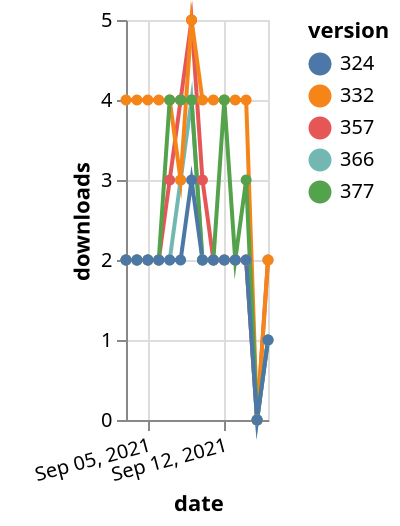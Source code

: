 {"$schema": "https://vega.github.io/schema/vega-lite/v5.json", "description": "A simple bar chart with embedded data.", "data": {"values": [{"date": "2021-09-03", "total": 2513, "delta": 2, "version": "366"}, {"date": "2021-09-04", "total": 2515, "delta": 2, "version": "366"}, {"date": "2021-09-05", "total": 2517, "delta": 2, "version": "366"}, {"date": "2021-09-06", "total": 2519, "delta": 2, "version": "366"}, {"date": "2021-09-07", "total": 2521, "delta": 2, "version": "366"}, {"date": "2021-09-08", "total": 2524, "delta": 3, "version": "366"}, {"date": "2021-09-09", "total": 2528, "delta": 4, "version": "366"}, {"date": "2021-09-10", "total": 2530, "delta": 2, "version": "366"}, {"date": "2021-09-11", "total": 2532, "delta": 2, "version": "366"}, {"date": "2021-09-12", "total": 2534, "delta": 2, "version": "366"}, {"date": "2021-09-13", "total": 2536, "delta": 2, "version": "366"}, {"date": "2021-09-14", "total": 2538, "delta": 2, "version": "366"}, {"date": "2021-09-15", "total": 2538, "delta": 0, "version": "366"}, {"date": "2021-09-16", "total": 2539, "delta": 1, "version": "366"}, {"date": "2021-09-03", "total": 2988, "delta": 2, "version": "357"}, {"date": "2021-09-04", "total": 2990, "delta": 2, "version": "357"}, {"date": "2021-09-05", "total": 2992, "delta": 2, "version": "357"}, {"date": "2021-09-06", "total": 2994, "delta": 2, "version": "357"}, {"date": "2021-09-07", "total": 2997, "delta": 3, "version": "357"}, {"date": "2021-09-08", "total": 3001, "delta": 4, "version": "357"}, {"date": "2021-09-09", "total": 3006, "delta": 5, "version": "357"}, {"date": "2021-09-10", "total": 3009, "delta": 3, "version": "357"}, {"date": "2021-09-11", "total": 3011, "delta": 2, "version": "357"}, {"date": "2021-09-12", "total": 3013, "delta": 2, "version": "357"}, {"date": "2021-09-13", "total": 3015, "delta": 2, "version": "357"}, {"date": "2021-09-14", "total": 3017, "delta": 2, "version": "357"}, {"date": "2021-09-15", "total": 3017, "delta": 0, "version": "357"}, {"date": "2021-09-16", "total": 3019, "delta": 2, "version": "357"}, {"date": "2021-09-03", "total": 4995, "delta": 4, "version": "332"}, {"date": "2021-09-04", "total": 4999, "delta": 4, "version": "332"}, {"date": "2021-09-05", "total": 5003, "delta": 4, "version": "332"}, {"date": "2021-09-06", "total": 5007, "delta": 4, "version": "332"}, {"date": "2021-09-07", "total": 5011, "delta": 4, "version": "332"}, {"date": "2021-09-08", "total": 5014, "delta": 3, "version": "332"}, {"date": "2021-09-09", "total": 5019, "delta": 5, "version": "332"}, {"date": "2021-09-10", "total": 5023, "delta": 4, "version": "332"}, {"date": "2021-09-11", "total": 5027, "delta": 4, "version": "332"}, {"date": "2021-09-12", "total": 5031, "delta": 4, "version": "332"}, {"date": "2021-09-13", "total": 5035, "delta": 4, "version": "332"}, {"date": "2021-09-14", "total": 5039, "delta": 4, "version": "332"}, {"date": "2021-09-15", "total": 5039, "delta": 0, "version": "332"}, {"date": "2021-09-16", "total": 5041, "delta": 2, "version": "332"}, {"date": "2021-09-03", "total": 2179, "delta": 2, "version": "377"}, {"date": "2021-09-04", "total": 2181, "delta": 2, "version": "377"}, {"date": "2021-09-05", "total": 2183, "delta": 2, "version": "377"}, {"date": "2021-09-06", "total": 2185, "delta": 2, "version": "377"}, {"date": "2021-09-07", "total": 2189, "delta": 4, "version": "377"}, {"date": "2021-09-08", "total": 2193, "delta": 4, "version": "377"}, {"date": "2021-09-09", "total": 2197, "delta": 4, "version": "377"}, {"date": "2021-09-10", "total": 2199, "delta": 2, "version": "377"}, {"date": "2021-09-11", "total": 2201, "delta": 2, "version": "377"}, {"date": "2021-09-12", "total": 2205, "delta": 4, "version": "377"}, {"date": "2021-09-13", "total": 2207, "delta": 2, "version": "377"}, {"date": "2021-09-14", "total": 2210, "delta": 3, "version": "377"}, {"date": "2021-09-15", "total": 2210, "delta": 0, "version": "377"}, {"date": "2021-09-16", "total": 2211, "delta": 1, "version": "377"}, {"date": "2021-09-03", "total": 2542, "delta": 2, "version": "324"}, {"date": "2021-09-04", "total": 2544, "delta": 2, "version": "324"}, {"date": "2021-09-05", "total": 2546, "delta": 2, "version": "324"}, {"date": "2021-09-06", "total": 2548, "delta": 2, "version": "324"}, {"date": "2021-09-07", "total": 2550, "delta": 2, "version": "324"}, {"date": "2021-09-08", "total": 2552, "delta": 2, "version": "324"}, {"date": "2021-09-09", "total": 2555, "delta": 3, "version": "324"}, {"date": "2021-09-10", "total": 2557, "delta": 2, "version": "324"}, {"date": "2021-09-11", "total": 2559, "delta": 2, "version": "324"}, {"date": "2021-09-12", "total": 2561, "delta": 2, "version": "324"}, {"date": "2021-09-13", "total": 2563, "delta": 2, "version": "324"}, {"date": "2021-09-14", "total": 2565, "delta": 2, "version": "324"}, {"date": "2021-09-15", "total": 2565, "delta": 0, "version": "324"}, {"date": "2021-09-16", "total": 2566, "delta": 1, "version": "324"}]}, "width": "container", "mark": {"type": "line", "point": {"filled": true}}, "encoding": {"x": {"field": "date", "type": "temporal", "timeUnit": "yearmonthdate", "title": "date", "axis": {"labelAngle": -15}}, "y": {"field": "delta", "type": "quantitative", "title": "downloads"}, "color": {"field": "version", "type": "nominal"}, "tooltip": {"field": "delta"}}}